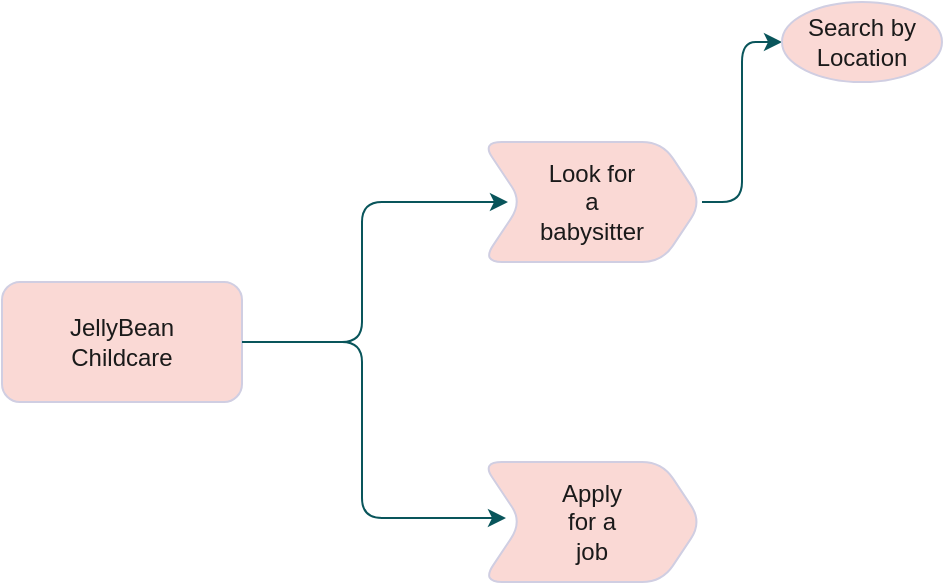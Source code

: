 <mxfile version="13.7.9" type="github">
  <diagram id="kgpKYQtTHZ0yAKxKKP6v" name="Page-1">
    <mxGraphModel dx="946" dy="569" grid="1" gridSize="10" guides="1" tooltips="1" connect="1" arrows="1" fold="1" page="1" pageScale="1" pageWidth="850" pageHeight="1100" math="0" shadow="0">
      <root>
        <mxCell id="0" />
        <mxCell id="1" parent="0" />
        <mxCell id="yV8Ly-0krYD2EfWFlX-U-4" value="" style="edgeStyle=orthogonalEdgeStyle;rounded=1;orthogonalLoop=1;jettySize=auto;html=1;strokeColor=#09555B;fontColor=#1A1A1A;entryX=0.118;entryY=0.5;entryDx=0;entryDy=0;entryPerimeter=0;" edge="1" parent="1" source="yV8Ly-0krYD2EfWFlX-U-1" target="yV8Ly-0krYD2EfWFlX-U-3">
          <mxGeometry relative="1" as="geometry">
            <mxPoint x="350" y="200" as="targetPoint" />
            <Array as="points">
              <mxPoint x="230" y="280" />
              <mxPoint x="230" y="210" />
            </Array>
          </mxGeometry>
        </mxCell>
        <mxCell id="yV8Ly-0krYD2EfWFlX-U-1" value="" style="whiteSpace=wrap;html=1;strokeColor=#D0CEE2;fillColor=#FAD9D5;fontColor=#1A1A1A;rounded=1;" vertex="1" parent="1">
          <mxGeometry x="50" y="250" width="120" height="60" as="geometry" />
        </mxCell>
        <mxCell id="yV8Ly-0krYD2EfWFlX-U-2" value="JellyBean Childcare" style="text;html=1;strokeColor=none;fillColor=none;align=center;verticalAlign=middle;whiteSpace=wrap;fontColor=#1A1A1A;rounded=1;" vertex="1" parent="1">
          <mxGeometry x="90" y="270" width="40" height="20" as="geometry" />
        </mxCell>
        <mxCell id="yV8Ly-0krYD2EfWFlX-U-3" value="" style="shape=step;perimeter=stepPerimeter;whiteSpace=wrap;html=1;fixedSize=1;rounded=1;fontColor=#1A1A1A;strokeColor=#D0CEE2;fillColor=#FAD9D5;size=20;" vertex="1" parent="1">
          <mxGeometry x="290" y="180" width="110" height="60" as="geometry" />
        </mxCell>
        <mxCell id="yV8Ly-0krYD2EfWFlX-U-16" value="" style="edgeStyle=orthogonalEdgeStyle;rounded=1;orthogonalLoop=1;jettySize=auto;html=1;strokeColor=#09555B;fontColor=#1A1A1A;entryX=0;entryY=0.5;entryDx=0;entryDy=0;" edge="1" parent="1" target="yV8Ly-0krYD2EfWFlX-U-15">
          <mxGeometry relative="1" as="geometry">
            <mxPoint x="400" y="210" as="sourcePoint" />
            <Array as="points">
              <mxPoint x="420" y="210" />
              <mxPoint x="420" y="130" />
            </Array>
          </mxGeometry>
        </mxCell>
        <mxCell id="yV8Ly-0krYD2EfWFlX-U-6" value="Look for a babysitter" style="text;html=1;strokeColor=none;fillColor=none;align=center;verticalAlign=middle;whiteSpace=wrap;rounded=0;fontColor=#1A1A1A;" vertex="1" parent="1">
          <mxGeometry x="325" y="200" width="40" height="20" as="geometry" />
        </mxCell>
        <mxCell id="yV8Ly-0krYD2EfWFlX-U-8" value="" style="shape=step;perimeter=stepPerimeter;whiteSpace=wrap;html=1;fixedSize=1;rounded=1;fontColor=#1A1A1A;strokeColor=#D0CEE2;fillColor=#FAD9D5;size=20;" vertex="1" parent="1">
          <mxGeometry x="290" y="340" width="110" height="60" as="geometry" />
        </mxCell>
        <mxCell id="yV8Ly-0krYD2EfWFlX-U-9" value="" style="edgeStyle=orthogonalEdgeStyle;rounded=1;orthogonalLoop=1;jettySize=auto;html=1;strokeColor=#09555B;fontColor=#1A1A1A;exitX=1;exitY=0.5;exitDx=0;exitDy=0;entryX=0.109;entryY=0.467;entryDx=0;entryDy=0;entryPerimeter=0;" edge="1" parent="1" source="yV8Ly-0krYD2EfWFlX-U-1" target="yV8Ly-0krYD2EfWFlX-U-8">
          <mxGeometry relative="1" as="geometry">
            <mxPoint x="180" y="290" as="sourcePoint" />
            <mxPoint x="350" y="370" as="targetPoint" />
            <Array as="points">
              <mxPoint x="230" y="280" />
              <mxPoint x="230" y="368" />
            </Array>
          </mxGeometry>
        </mxCell>
        <mxCell id="yV8Ly-0krYD2EfWFlX-U-13" value="Apply for a job" style="text;html=1;strokeColor=none;fillColor=none;align=center;verticalAlign=middle;whiteSpace=wrap;rounded=0;fontColor=#1A1A1A;" vertex="1" parent="1">
          <mxGeometry x="325" y="360" width="40" height="20" as="geometry" />
        </mxCell>
        <mxCell id="yV8Ly-0krYD2EfWFlX-U-15" value="" style="ellipse;whiteSpace=wrap;html=1;rounded=1;strokeColor=#D0CEE2;fillColor=#FAD9D5;fontColor=#1A1A1A;" vertex="1" parent="1">
          <mxGeometry x="440" y="110" width="80" height="40" as="geometry" />
        </mxCell>
        <mxCell id="yV8Ly-0krYD2EfWFlX-U-17" value="Search by Location" style="text;html=1;strokeColor=none;fillColor=none;align=center;verticalAlign=middle;whiteSpace=wrap;rounded=0;fontColor=#1A1A1A;" vertex="1" parent="1">
          <mxGeometry x="450" y="120" width="60" height="20" as="geometry" />
        </mxCell>
      </root>
    </mxGraphModel>
  </diagram>
</mxfile>
